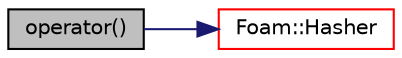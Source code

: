 digraph "operator()"
{
  bgcolor="transparent";
  edge [fontname="Helvetica",fontsize="10",labelfontname="Helvetica",labelfontsize="10"];
  node [fontname="Helvetica",fontsize="10",shape=record];
  rankdir="LR";
  Node1 [label="operator()",height=0.2,width=0.4,color="black", fillcolor="grey75", style="filled", fontcolor="black"];
  Node1 -> Node2 [color="midnightblue",fontsize="10",style="solid",fontname="Helvetica"];
  Node2 [label="Foam::Hasher",height=0.2,width=0.4,color="red",URL="$a10733.html#a4a294222f8b3574424a0fcfc13e7f6a6",tooltip="Bob Jenkins&#39;s 96-bit mixer hashing function (lookup3) "];
}
